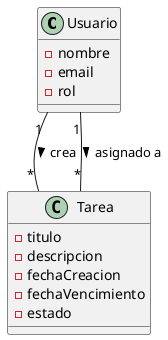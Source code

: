 @startuml

class Usuario {
    -nombre
    -email
    -rol
}

class Tarea {
    -titulo
    -descripcion
    -fechaCreacion
    -fechaVencimiento
    -estado
}

Usuario "1" -- "*" Tarea : crea >
Usuario "1" -- "*" Tarea : asignado a >

@enduml